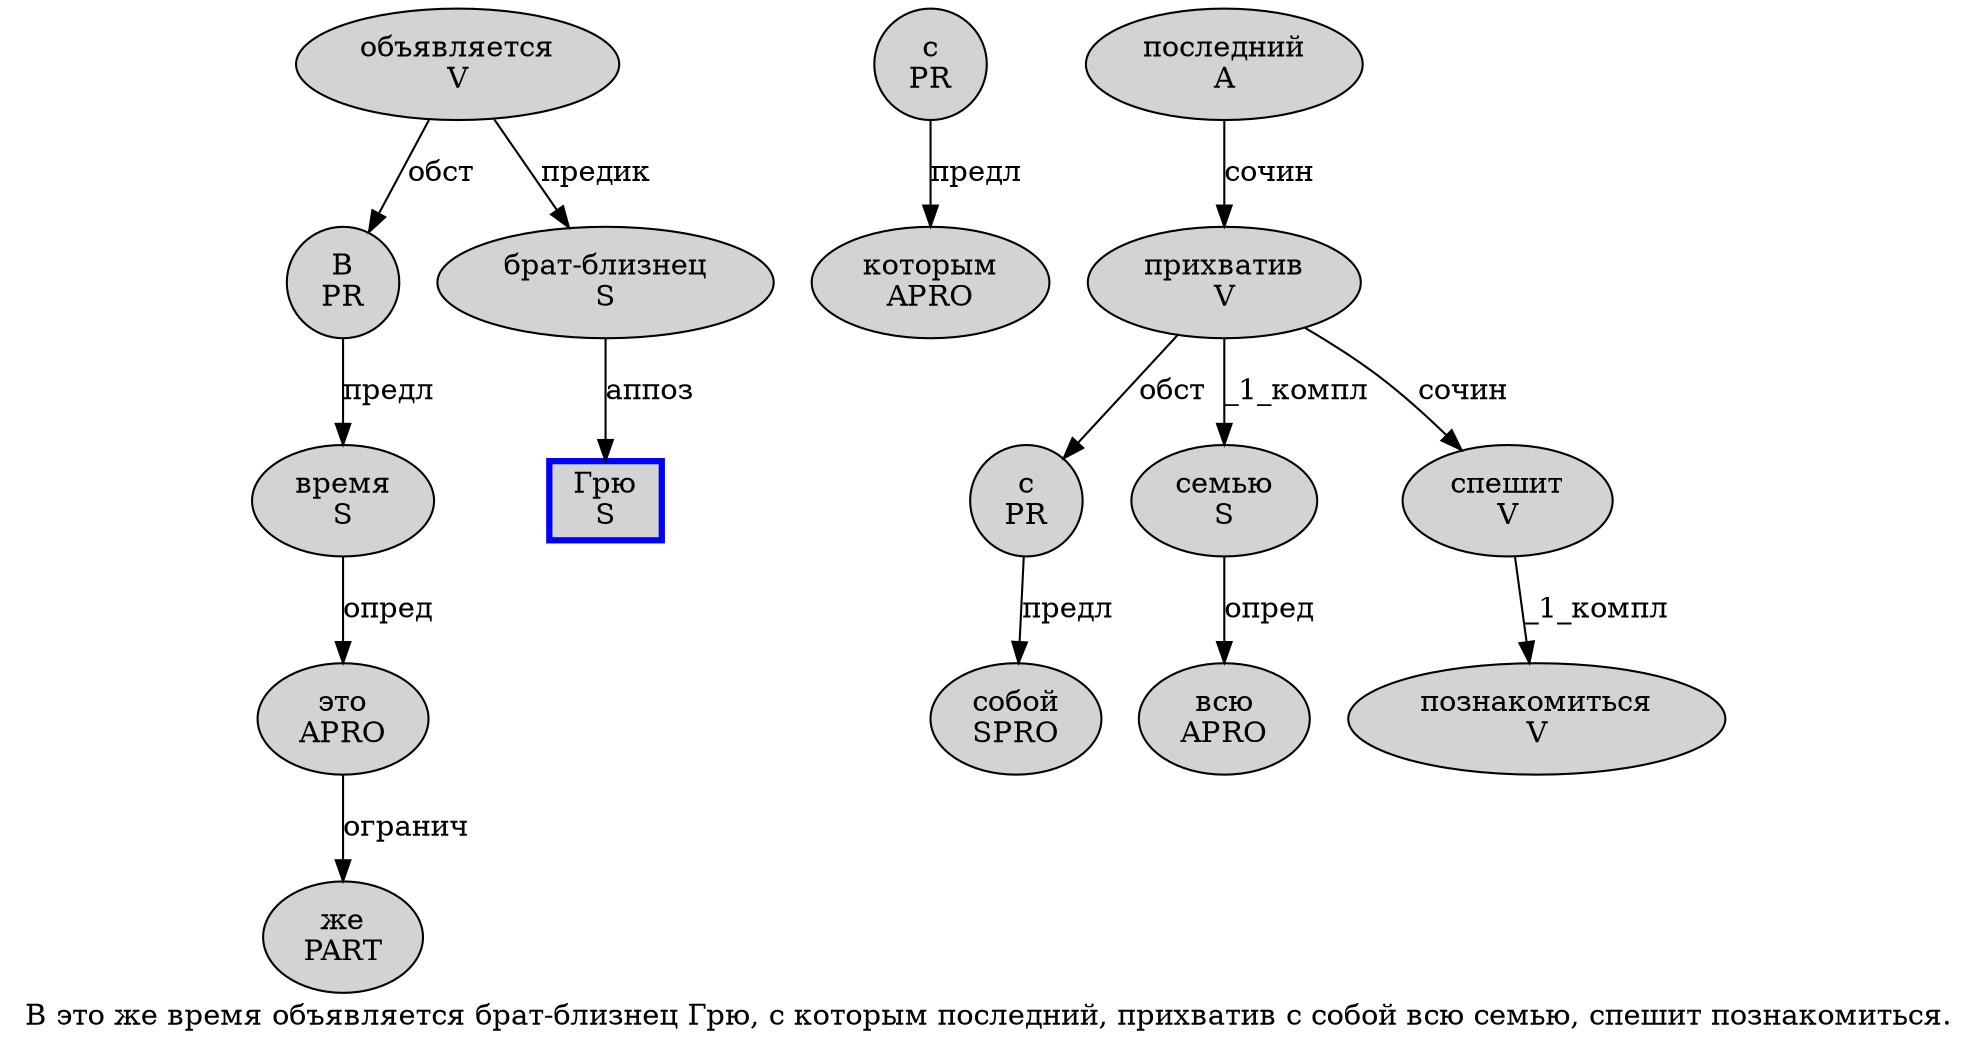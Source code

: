 digraph SENTENCE_2943 {
	graph [label="В это же время объявляется брат-близнец Грю, с которым последний, прихватив с собой всю семью, спешит познакомиться."]
	node [style=filled]
		0 [label="В
PR" color="" fillcolor=lightgray penwidth=1 shape=ellipse]
		1 [label="это
APRO" color="" fillcolor=lightgray penwidth=1 shape=ellipse]
		2 [label="же
PART" color="" fillcolor=lightgray penwidth=1 shape=ellipse]
		3 [label="время
S" color="" fillcolor=lightgray penwidth=1 shape=ellipse]
		4 [label="объявляется
V" color="" fillcolor=lightgray penwidth=1 shape=ellipse]
		5 [label="брат-близнец
S" color="" fillcolor=lightgray penwidth=1 shape=ellipse]
		6 [label="Грю
S" color=blue fillcolor=lightgray penwidth=3 shape=box]
		8 [label="с
PR" color="" fillcolor=lightgray penwidth=1 shape=ellipse]
		9 [label="которым
APRO" color="" fillcolor=lightgray penwidth=1 shape=ellipse]
		10 [label="последний
A" color="" fillcolor=lightgray penwidth=1 shape=ellipse]
		12 [label="прихватив
V" color="" fillcolor=lightgray penwidth=1 shape=ellipse]
		13 [label="с
PR" color="" fillcolor=lightgray penwidth=1 shape=ellipse]
		14 [label="собой
SPRO" color="" fillcolor=lightgray penwidth=1 shape=ellipse]
		15 [label="всю
APRO" color="" fillcolor=lightgray penwidth=1 shape=ellipse]
		16 [label="семью
S" color="" fillcolor=lightgray penwidth=1 shape=ellipse]
		18 [label="спешит
V" color="" fillcolor=lightgray penwidth=1 shape=ellipse]
		19 [label="познакомиться
V" color="" fillcolor=lightgray penwidth=1 shape=ellipse]
			5 -> 6 [label="аппоз"]
			3 -> 1 [label="опред"]
			10 -> 12 [label="сочин"]
			16 -> 15 [label="опред"]
			8 -> 9 [label="предл"]
			18 -> 19 [label="_1_компл"]
			1 -> 2 [label="огранич"]
			13 -> 14 [label="предл"]
			0 -> 3 [label="предл"]
			12 -> 13 [label="обст"]
			12 -> 16 [label="_1_компл"]
			12 -> 18 [label="сочин"]
			4 -> 0 [label="обст"]
			4 -> 5 [label="предик"]
}